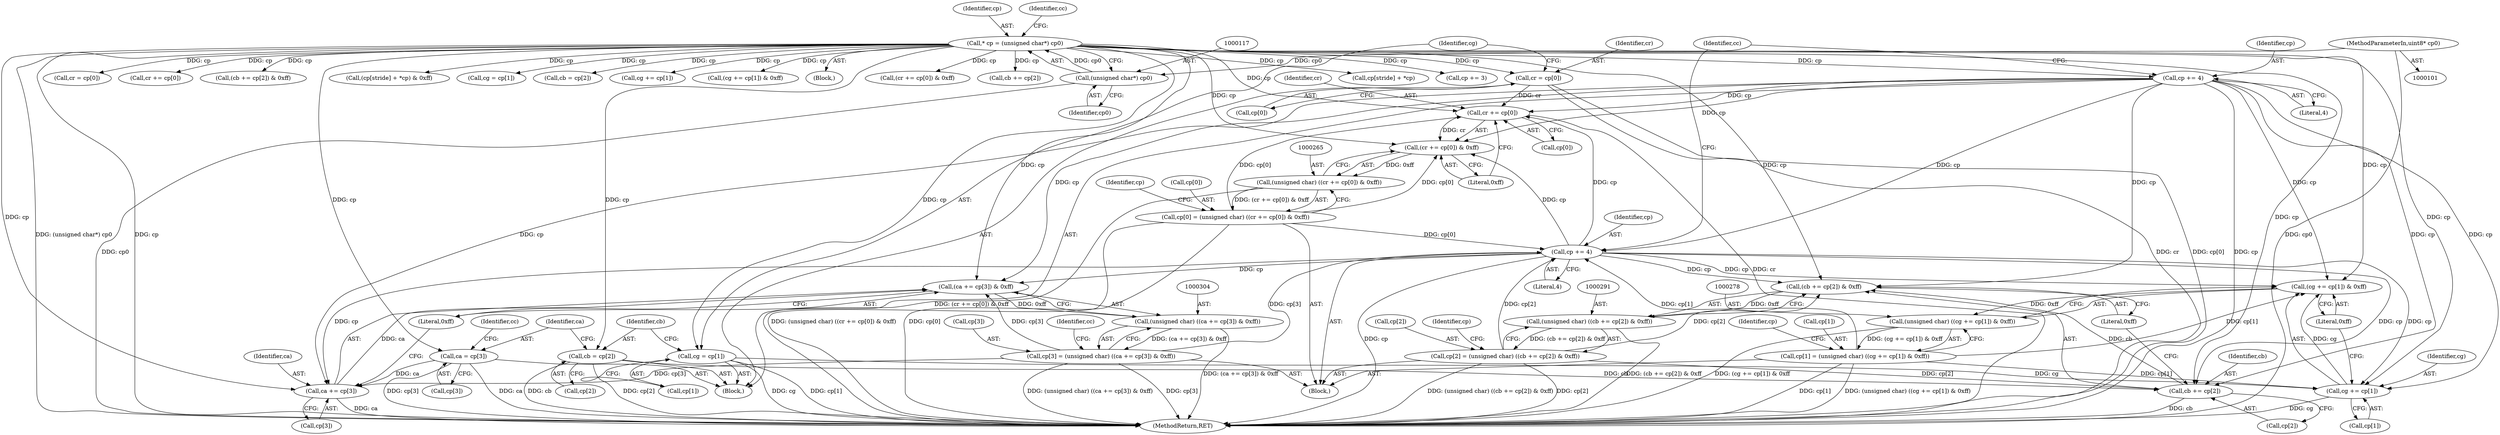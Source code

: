 digraph "0_libtiff_3ca657a8793dd011bf869695d72ad31c779c3cc1_7@pointer" {
"1000267" [label="(Call,cr += cp[0])"];
"1000226" [label="(Call,cr = cp[0])"];
"1000114" [label="(Call,* cp = (unsigned char*) cp0)"];
"1000116" [label="(Call,(unsigned char*) cp0)"];
"1000103" [label="(MethodParameterIn,uint8* cp0)"];
"1000252" [label="(Call,cp += 4)"];
"1000315" [label="(Call,cp += 4)"];
"1000286" [label="(Call,cp[2] = (unsigned char) ((cb += cp[2]) & 0xff))"];
"1000290" [label="(Call,(unsigned char) ((cb += cp[2]) & 0xff))"];
"1000292" [label="(Call,(cb += cp[2]) & 0xff)"];
"1000293" [label="(Call,cb += cp[2])"];
"1000238" [label="(Call,cb = cp[2])"];
"1000273" [label="(Call,cp[1] = (unsigned char) ((cg += cp[1]) & 0xff))"];
"1000277" [label="(Call,(unsigned char) ((cg += cp[1]) & 0xff))"];
"1000279" [label="(Call,(cg += cp[1]) & 0xff)"];
"1000280" [label="(Call,cg += cp[1])"];
"1000232" [label="(Call,cg = cp[1])"];
"1000299" [label="(Call,cp[3] = (unsigned char) ((ca += cp[3]) & 0xff))"];
"1000303" [label="(Call,(unsigned char) ((ca += cp[3]) & 0xff))"];
"1000305" [label="(Call,(ca += cp[3]) & 0xff)"];
"1000306" [label="(Call,ca += cp[3])"];
"1000244" [label="(Call,ca = cp[3])"];
"1000260" [label="(Call,cp[0] = (unsigned char) ((cr += cp[0]) & 0xff))"];
"1000264" [label="(Call,(unsigned char) ((cr += cp[0]) & 0xff))"];
"1000266" [label="(Call,(cr += cp[0]) & 0xff)"];
"1000267" [label="(Call,cr += cp[0])"];
"1000281" [label="(Identifier,cg)"];
"1000103" [label="(MethodParameterIn,uint8* cp0)"];
"1000253" [label="(Identifier,cp)"];
"1000280" [label="(Call,cg += cp[1])"];
"1000267" [label="(Call,cr += cp[0])"];
"1000252" [label="(Call,cp += 4)"];
"1000250" [label="(Identifier,cc)"];
"1000306" [label="(Call,ca += cp[3])"];
"1000269" [label="(Call,cp[0])"];
"1000279" [label="(Call,(cg += cp[1]) & 0xff)"];
"1000224" [label="(Block,)"];
"1000226" [label="(Call,cr = cp[0])"];
"1000287" [label="(Call,cp[2])"];
"1000261" [label="(Call,cp[0])"];
"1000290" [label="(Call,(unsigned char) ((cb += cp[2]) & 0xff))"];
"1000254" [label="(Literal,4)"];
"1000334" [label="(Call,cp[stride] + *cp)"];
"1000299" [label="(Call,cp[3] = (unsigned char) ((ca += cp[3]) & 0xff))"];
"1000245" [label="(Identifier,ca)"];
"1000239" [label="(Identifier,cb)"];
"1000315" [label="(Call,cp += 4)"];
"1000303" [label="(Call,(unsigned char) ((ca += cp[3]) & 0xff))"];
"1000232" [label="(Call,cg = cp[1])"];
"1000166" [label="(Call,cp += 3)"];
"1000311" [label="(Literal,0xff)"];
"1000264" [label="(Call,(unsigned char) ((cr += cp[0]) & 0xff))"];
"1000228" [label="(Call,cp[0])"];
"1000146" [label="(Call,cr = cp[0])"];
"1000181" [label="(Call,cr += cp[0])"];
"1000292" [label="(Call,(cb += cp[2]) & 0xff)"];
"1000286" [label="(Call,cp[2] = (unsigned char) ((cb += cp[2]) & 0xff))"];
"1000246" [label="(Call,cp[3])"];
"1000244" [label="(Call,ca = cp[3])"];
"1000295" [label="(Call,cp[2])"];
"1000206" [label="(Call,(cb += cp[2]) & 0xff)"];
"1000260" [label="(Call,cp[0] = (unsigned char) ((cr += cp[0]) & 0xff))"];
"1000349" [label="(MethodReturn,RET)"];
"1000273" [label="(Call,cp[1] = (unsigned char) ((cg += cp[1]) & 0xff))"];
"1000257" [label="(Identifier,cc)"];
"1000282" [label="(Call,cp[1])"];
"1000333" [label="(Call,(cp[stride] + *cp) & 0xff)"];
"1000308" [label="(Call,cp[3])"];
"1000152" [label="(Call,cg = cp[1])"];
"1000317" [label="(Literal,4)"];
"1000240" [label="(Call,cp[2])"];
"1000114" [label="(Call,* cp = (unsigned char*) cp0)"];
"1000268" [label="(Identifier,cr)"];
"1000158" [label="(Call,cb = cp[2])"];
"1000272" [label="(Literal,0xff)"];
"1000293" [label="(Call,cb += cp[2])"];
"1000194" [label="(Call,cg += cp[1])"];
"1000193" [label="(Call,(cg += cp[1]) & 0xff)"];
"1000234" [label="(Call,cp[1])"];
"1000238" [label="(Call,cb = cp[2])"];
"1000233" [label="(Identifier,cg)"];
"1000118" [label="(Identifier,cp0)"];
"1000313" [label="(Identifier,cc)"];
"1000275" [label="(Identifier,cp)"];
"1000316" [label="(Identifier,cp)"];
"1000300" [label="(Call,cp[3])"];
"1000274" [label="(Call,cp[1])"];
"1000294" [label="(Identifier,cb)"];
"1000115" [label="(Identifier,cp)"];
"1000285" [label="(Literal,0xff)"];
"1000266" [label="(Call,(cr += cp[0]) & 0xff)"];
"1000227" [label="(Identifier,cr)"];
"1000288" [label="(Identifier,cp)"];
"1000301" [label="(Identifier,cp)"];
"1000116" [label="(Call,(unsigned char*) cp0)"];
"1000305" [label="(Call,(ca += cp[3]) & 0xff)"];
"1000105" [label="(Block,)"];
"1000298" [label="(Literal,0xff)"];
"1000259" [label="(Block,)"];
"1000277" [label="(Call,(unsigned char) ((cg += cp[1]) & 0xff))"];
"1000180" [label="(Call,(cr += cp[0]) & 0xff)"];
"1000307" [label="(Identifier,ca)"];
"1000207" [label="(Call,cb += cp[2])"];
"1000122" [label="(Identifier,cc)"];
"1000267" -> "1000266"  [label="AST: "];
"1000267" -> "1000269"  [label="CFG: "];
"1000268" -> "1000267"  [label="AST: "];
"1000269" -> "1000267"  [label="AST: "];
"1000272" -> "1000267"  [label="CFG: "];
"1000267" -> "1000349"  [label="DDG: cr"];
"1000267" -> "1000266"  [label="DDG: cr"];
"1000226" -> "1000267"  [label="DDG: cr"];
"1000252" -> "1000267"  [label="DDG: cp"];
"1000315" -> "1000267"  [label="DDG: cp"];
"1000260" -> "1000267"  [label="DDG: cp[0]"];
"1000114" -> "1000267"  [label="DDG: cp"];
"1000226" -> "1000224"  [label="AST: "];
"1000226" -> "1000228"  [label="CFG: "];
"1000227" -> "1000226"  [label="AST: "];
"1000228" -> "1000226"  [label="AST: "];
"1000233" -> "1000226"  [label="CFG: "];
"1000226" -> "1000349"  [label="DDG: cr"];
"1000226" -> "1000349"  [label="DDG: cp[0]"];
"1000114" -> "1000226"  [label="DDG: cp"];
"1000114" -> "1000105"  [label="AST: "];
"1000114" -> "1000116"  [label="CFG: "];
"1000115" -> "1000114"  [label="AST: "];
"1000116" -> "1000114"  [label="AST: "];
"1000122" -> "1000114"  [label="CFG: "];
"1000114" -> "1000349"  [label="DDG: cp"];
"1000114" -> "1000349"  [label="DDG: (unsigned char*) cp0"];
"1000116" -> "1000114"  [label="DDG: cp0"];
"1000114" -> "1000146"  [label="DDG: cp"];
"1000114" -> "1000152"  [label="DDG: cp"];
"1000114" -> "1000158"  [label="DDG: cp"];
"1000114" -> "1000166"  [label="DDG: cp"];
"1000114" -> "1000180"  [label="DDG: cp"];
"1000114" -> "1000181"  [label="DDG: cp"];
"1000114" -> "1000193"  [label="DDG: cp"];
"1000114" -> "1000194"  [label="DDG: cp"];
"1000114" -> "1000206"  [label="DDG: cp"];
"1000114" -> "1000207"  [label="DDG: cp"];
"1000114" -> "1000232"  [label="DDG: cp"];
"1000114" -> "1000238"  [label="DDG: cp"];
"1000114" -> "1000244"  [label="DDG: cp"];
"1000114" -> "1000252"  [label="DDG: cp"];
"1000114" -> "1000266"  [label="DDG: cp"];
"1000114" -> "1000279"  [label="DDG: cp"];
"1000114" -> "1000280"  [label="DDG: cp"];
"1000114" -> "1000292"  [label="DDG: cp"];
"1000114" -> "1000293"  [label="DDG: cp"];
"1000114" -> "1000305"  [label="DDG: cp"];
"1000114" -> "1000306"  [label="DDG: cp"];
"1000114" -> "1000333"  [label="DDG: cp"];
"1000114" -> "1000334"  [label="DDG: cp"];
"1000116" -> "1000118"  [label="CFG: "];
"1000117" -> "1000116"  [label="AST: "];
"1000118" -> "1000116"  [label="AST: "];
"1000116" -> "1000349"  [label="DDG: cp0"];
"1000103" -> "1000116"  [label="DDG: cp0"];
"1000103" -> "1000101"  [label="AST: "];
"1000103" -> "1000349"  [label="DDG: cp0"];
"1000252" -> "1000224"  [label="AST: "];
"1000252" -> "1000254"  [label="CFG: "];
"1000253" -> "1000252"  [label="AST: "];
"1000254" -> "1000252"  [label="AST: "];
"1000257" -> "1000252"  [label="CFG: "];
"1000252" -> "1000349"  [label="DDG: cp"];
"1000252" -> "1000266"  [label="DDG: cp"];
"1000252" -> "1000279"  [label="DDG: cp"];
"1000252" -> "1000280"  [label="DDG: cp"];
"1000252" -> "1000292"  [label="DDG: cp"];
"1000252" -> "1000293"  [label="DDG: cp"];
"1000252" -> "1000305"  [label="DDG: cp"];
"1000252" -> "1000306"  [label="DDG: cp"];
"1000252" -> "1000315"  [label="DDG: cp"];
"1000315" -> "1000259"  [label="AST: "];
"1000315" -> "1000317"  [label="CFG: "];
"1000316" -> "1000315"  [label="AST: "];
"1000317" -> "1000315"  [label="AST: "];
"1000257" -> "1000315"  [label="CFG: "];
"1000315" -> "1000349"  [label="DDG: cp"];
"1000315" -> "1000266"  [label="DDG: cp"];
"1000315" -> "1000279"  [label="DDG: cp"];
"1000315" -> "1000280"  [label="DDG: cp"];
"1000315" -> "1000292"  [label="DDG: cp"];
"1000315" -> "1000293"  [label="DDG: cp"];
"1000315" -> "1000305"  [label="DDG: cp"];
"1000315" -> "1000306"  [label="DDG: cp"];
"1000286" -> "1000315"  [label="DDG: cp[2]"];
"1000273" -> "1000315"  [label="DDG: cp[1]"];
"1000299" -> "1000315"  [label="DDG: cp[3]"];
"1000260" -> "1000315"  [label="DDG: cp[0]"];
"1000286" -> "1000259"  [label="AST: "];
"1000286" -> "1000290"  [label="CFG: "];
"1000287" -> "1000286"  [label="AST: "];
"1000290" -> "1000286"  [label="AST: "];
"1000301" -> "1000286"  [label="CFG: "];
"1000286" -> "1000349"  [label="DDG: (unsigned char) ((cb += cp[2]) & 0xff)"];
"1000286" -> "1000349"  [label="DDG: cp[2]"];
"1000290" -> "1000286"  [label="DDG: (cb += cp[2]) & 0xff"];
"1000286" -> "1000292"  [label="DDG: cp[2]"];
"1000286" -> "1000293"  [label="DDG: cp[2]"];
"1000290" -> "1000292"  [label="CFG: "];
"1000291" -> "1000290"  [label="AST: "];
"1000292" -> "1000290"  [label="AST: "];
"1000290" -> "1000349"  [label="DDG: (cb += cp[2]) & 0xff"];
"1000292" -> "1000290"  [label="DDG: 0xff"];
"1000292" -> "1000298"  [label="CFG: "];
"1000293" -> "1000292"  [label="AST: "];
"1000298" -> "1000292"  [label="AST: "];
"1000293" -> "1000292"  [label="DDG: cb"];
"1000293" -> "1000295"  [label="CFG: "];
"1000294" -> "1000293"  [label="AST: "];
"1000295" -> "1000293"  [label="AST: "];
"1000298" -> "1000293"  [label="CFG: "];
"1000293" -> "1000349"  [label="DDG: cb"];
"1000238" -> "1000293"  [label="DDG: cb"];
"1000238" -> "1000224"  [label="AST: "];
"1000238" -> "1000240"  [label="CFG: "];
"1000239" -> "1000238"  [label="AST: "];
"1000240" -> "1000238"  [label="AST: "];
"1000245" -> "1000238"  [label="CFG: "];
"1000238" -> "1000349"  [label="DDG: cb"];
"1000238" -> "1000349"  [label="DDG: cp[2]"];
"1000273" -> "1000259"  [label="AST: "];
"1000273" -> "1000277"  [label="CFG: "];
"1000274" -> "1000273"  [label="AST: "];
"1000277" -> "1000273"  [label="AST: "];
"1000288" -> "1000273"  [label="CFG: "];
"1000273" -> "1000349"  [label="DDG: cp[1]"];
"1000273" -> "1000349"  [label="DDG: (unsigned char) ((cg += cp[1]) & 0xff)"];
"1000277" -> "1000273"  [label="DDG: (cg += cp[1]) & 0xff"];
"1000273" -> "1000279"  [label="DDG: cp[1]"];
"1000273" -> "1000280"  [label="DDG: cp[1]"];
"1000277" -> "1000279"  [label="CFG: "];
"1000278" -> "1000277"  [label="AST: "];
"1000279" -> "1000277"  [label="AST: "];
"1000277" -> "1000349"  [label="DDG: (cg += cp[1]) & 0xff"];
"1000279" -> "1000277"  [label="DDG: 0xff"];
"1000279" -> "1000285"  [label="CFG: "];
"1000280" -> "1000279"  [label="AST: "];
"1000285" -> "1000279"  [label="AST: "];
"1000280" -> "1000279"  [label="DDG: cg"];
"1000280" -> "1000282"  [label="CFG: "];
"1000281" -> "1000280"  [label="AST: "];
"1000282" -> "1000280"  [label="AST: "];
"1000285" -> "1000280"  [label="CFG: "];
"1000280" -> "1000349"  [label="DDG: cg"];
"1000232" -> "1000280"  [label="DDG: cg"];
"1000232" -> "1000224"  [label="AST: "];
"1000232" -> "1000234"  [label="CFG: "];
"1000233" -> "1000232"  [label="AST: "];
"1000234" -> "1000232"  [label="AST: "];
"1000239" -> "1000232"  [label="CFG: "];
"1000232" -> "1000349"  [label="DDG: cg"];
"1000232" -> "1000349"  [label="DDG: cp[1]"];
"1000299" -> "1000259"  [label="AST: "];
"1000299" -> "1000303"  [label="CFG: "];
"1000300" -> "1000299"  [label="AST: "];
"1000303" -> "1000299"  [label="AST: "];
"1000313" -> "1000299"  [label="CFG: "];
"1000299" -> "1000349"  [label="DDG: (unsigned char) ((ca += cp[3]) & 0xff)"];
"1000299" -> "1000349"  [label="DDG: cp[3]"];
"1000303" -> "1000299"  [label="DDG: (ca += cp[3]) & 0xff"];
"1000299" -> "1000305"  [label="DDG: cp[3]"];
"1000299" -> "1000306"  [label="DDG: cp[3]"];
"1000303" -> "1000305"  [label="CFG: "];
"1000304" -> "1000303"  [label="AST: "];
"1000305" -> "1000303"  [label="AST: "];
"1000303" -> "1000349"  [label="DDG: (ca += cp[3]) & 0xff"];
"1000305" -> "1000303"  [label="DDG: 0xff"];
"1000305" -> "1000311"  [label="CFG: "];
"1000306" -> "1000305"  [label="AST: "];
"1000311" -> "1000305"  [label="AST: "];
"1000306" -> "1000305"  [label="DDG: ca"];
"1000306" -> "1000308"  [label="CFG: "];
"1000307" -> "1000306"  [label="AST: "];
"1000308" -> "1000306"  [label="AST: "];
"1000311" -> "1000306"  [label="CFG: "];
"1000306" -> "1000349"  [label="DDG: ca"];
"1000244" -> "1000306"  [label="DDG: ca"];
"1000244" -> "1000224"  [label="AST: "];
"1000244" -> "1000246"  [label="CFG: "];
"1000245" -> "1000244"  [label="AST: "];
"1000246" -> "1000244"  [label="AST: "];
"1000250" -> "1000244"  [label="CFG: "];
"1000244" -> "1000349"  [label="DDG: ca"];
"1000244" -> "1000349"  [label="DDG: cp[3]"];
"1000260" -> "1000259"  [label="AST: "];
"1000260" -> "1000264"  [label="CFG: "];
"1000261" -> "1000260"  [label="AST: "];
"1000264" -> "1000260"  [label="AST: "];
"1000275" -> "1000260"  [label="CFG: "];
"1000260" -> "1000349"  [label="DDG: (unsigned char) ((cr += cp[0]) & 0xff)"];
"1000260" -> "1000349"  [label="DDG: cp[0]"];
"1000264" -> "1000260"  [label="DDG: (cr += cp[0]) & 0xff"];
"1000260" -> "1000266"  [label="DDG: cp[0]"];
"1000264" -> "1000266"  [label="CFG: "];
"1000265" -> "1000264"  [label="AST: "];
"1000266" -> "1000264"  [label="AST: "];
"1000264" -> "1000349"  [label="DDG: (cr += cp[0]) & 0xff"];
"1000266" -> "1000264"  [label="DDG: 0xff"];
"1000266" -> "1000272"  [label="CFG: "];
"1000272" -> "1000266"  [label="AST: "];
}
